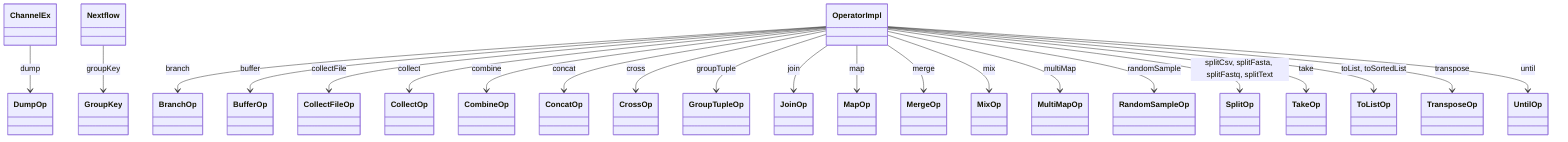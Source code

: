 classDiagram
    %%
    %% nextflow.extension
    %%
    ChannelEx --> DumpOp : dump
    Nextflow --> GroupKey : groupKey

    %% class OperatorImpl {
    %%     branch(DataflowReadChannel, Closure~TokenBranchDef~) ChannelOut
    %%     buffer(DataflowReadChannel, Map, Object) DataflowWriteChannel
    %%     buffer(DataflowReadChannel, Object, Object) DataflowWriteChannel
    %%     buffer(DataflowReadChannel, Map~String,Object~) DataflowWriteChannel
    %%     chain(DataflowReadChannel, Closure) DataflowWriteChannel
    %%     chain(DataflowReadChannel, Map~String, Object~, Closure) DataflowWriteChannel
    %%     collate(DataflowReadChannel, int, boolean) DataflowWriteChannel
    %%     collate(DataflowReadChannel, int, int, boolean) DataflowWriteChannel
    %%     collect(DataflowReadChannel, Closure) DataflowWriteChannel
    %%     collect(DataflowReadChannel, Map, Closure) DataflowWriteChannel
    %%     collectFile(DataflowReadChannel, Closure) DataflowWriteChannel
    %%     collectFile(DataflowReadChannel, Map, Closure) DataflowWriteChannel
    %%     combine(DataflowReadChannel, Object) DataflowWriteChannel
    %%     combine(DataflowReadChannel, Map, Object) DataflowWriteChannel
    %%     concat(DataflowReadChannel, DataflowReadChannel...) DataflowWriteChannel
    %%     count(DataflowReadChannel) DataflowWriteChannel
    %%     count(DataflowReadChannel, Object) DataflowWriteChannel
    %%     countBy(DataflowReadChannel) DataflowWriteChannel
    %%     countBy(DataflowReadChannel, Closure) DataflowWriteChannel
    %%     countFasta(DataflowReadChannel, Map) DataflowWriteChannel
    %%     countFastq(DataflowReadChannel, Map) DataflowWriteChannel
    %%     countLines(DataflowReadChannel, Map) DataflowWriteChannel
    %%     countText(DataflowReadChannel) DataflowWriteChannel
    %%     cross(DataflowReadChannel, DataflowReadChannel, Closure) DataflowWriteChannel
    %%     distinct(DataflowReadChannel) DataflowWriteChannel
    %%     distinct(DataflowReadChannel, Closure) DataflowWriteChannel
    %%     filter(DataflowReadChannel, Object) DataflowWriteChannel
    %%     filter(DataflowReadChannel, Closure~Boolean~) DataflowWriteChannel
    %%     first(DataflowReadChannel) DataflowWriteChannel
    %%     first(DataflowReadChannel, Object) DataflowWriteChannel
    %%     flatMap(DataflowReadChannel, Closure) DataflowWriteChannel
    %%     flatten(DataflowReadChannel) DataflowWriteChannel
    %%     groupTuple(DataflowReadChannel, Map) DataflowWriteChannel
    %%     ifEmpty(DataflowReadChannel, Object) DataflowWriteChannel
    %%     join(DataflowReadChannel, Object) DataflowWriteChannel
    %%     join(DataflowReadChannel, Map, Object) DataflowWriteChannel
    %%     last(DataflowReadChannel) DataflowWriteChannel
    %%     map(DataflowReadChannel, Closure) DataflowWriteChannel
    %%     max(DataflowReadChannel) DataflowWriteChannel
    %%     max(DataflowReadChannel, Closure) DataflowWriteChannel
    %%     max(DataflowReadChannel, Comparator) DataflowVariable
    %%     merge(DataflowReadChannel, DataflowReadChannel...) DataflowWriteChannel
    %%     merge(DataflowReadChannel, List~DataflowReadChannel~, Closure) DataflowWriteChannel
    %%     min(DataflowReadChannel) DataflowWriteChannel
    %%     min(DataflowReadChannel, Closure) DataflowWriteChannel
    %%     min(DataflowReadChannel, Comparator) DataflowWriteChannel
    %%     mix(DataflowReadChannel, DataflowReadChannel[]) DataflowWriteChannel
    %%     mean(DataflowReadChannel, Closure) DataflowWriteChannel
    %%     multiMap(DataflowReadChannel, Closure~TokenMultiMapDef~) ChannelOut
    %%     randomSample(DataflowReadChannel, int, Long) DataflowWriteChannel
    %%     reduce(DataflowReadChannel, Closure) DataflowWriteChannel
    %%     reduce(DataflowReadChannel, Object, Closure) DataflowWriteChannel
    %%     set(DataflowReadChannel, Closure)
    %%     splitCsv(DataflowReadChannel, Map) DataflowWriteChannel
    %%     splitFasta(DataflowReadChannel, Map) DataflowWriteChannel
    %%     splitFastq(DataflowReadChannel, Map) DataflowWriteChannel
    %%     splitText(DataflowReadChannel, Map) DataflowWriteChannel
    %%     splitText(DataflowReadChannel, Map, Closure) DataflowWriteChannel
    %%     subscribe(DataflowReadChannel, Closure) DataflowReadChannel
    %%     subscribe(DataflowReadChannel, Map~String,Closure~) DataflowReadChannel
    %%     sum(DataflowReadChannel, Closure) DataflowWriteChannel
    %%     take(DataflowReadChannel, int) DataflowWriteChannel
    %%     toDouble(DataflowReadChannel) DataflowWriteChannel
    %%     toFloat(DataflowReadChannel) DataflowWriteChannel
    %%     toInteger(DataflowReadChannel) DataflowWriteChannel
    %%     toList(DataflowReadChannel) DataflowWriteChannel
    %%     toLong(DataflowReadChannel) DataflowWriteChannel
    %%     toSortedList(DataflowReadChannel, Closure) DataflowWriteChannel
    %%     transpose(DataflowReadChannel, Map) DataflowWriteChannel
    %%     unique(DataflowReadChannel) DataflowWriteChannel
    %%     unique(DataflowReadChannel, Closure) DataflowWriteChannel
    %%     until(DataflowReadChannel, Closure~Boolean~) DataflowWriteChannel
    %%     view(DataflowReadChannel, Map, Closure) DataflowWriteChannel
    %%     view(DataflowReadChannel, Closure) DataflowWriteChannel
    %% }
    OperatorImpl --> BranchOp : branch
    OperatorImpl --> BufferOp : buffer
    OperatorImpl --> CollectFileOp : collectFile
    OperatorImpl --> CollectOp : collect
    OperatorImpl --> CombineOp : combine
    OperatorImpl --> ConcatOp : concat
    OperatorImpl --> CrossOp : cross
    OperatorImpl --> GroupTupleOp : groupTuple
    OperatorImpl --> JoinOp : join
    OperatorImpl --> MapOp : map
    OperatorImpl --> MergeOp : merge
    OperatorImpl --> MixOp : mix
    OperatorImpl --> MultiMapOp : multiMap
    OperatorImpl --> RandomSampleOp : randomSample
    OperatorImpl --> SplitOp : splitCsv, splitFasta, splitFastq, splitText
    OperatorImpl --> TakeOp : take
    OperatorImpl --> ToListOp : toList, toSortedList
    OperatorImpl --> TransposeOp : transpose
    OperatorImpl --> UntilOp : until